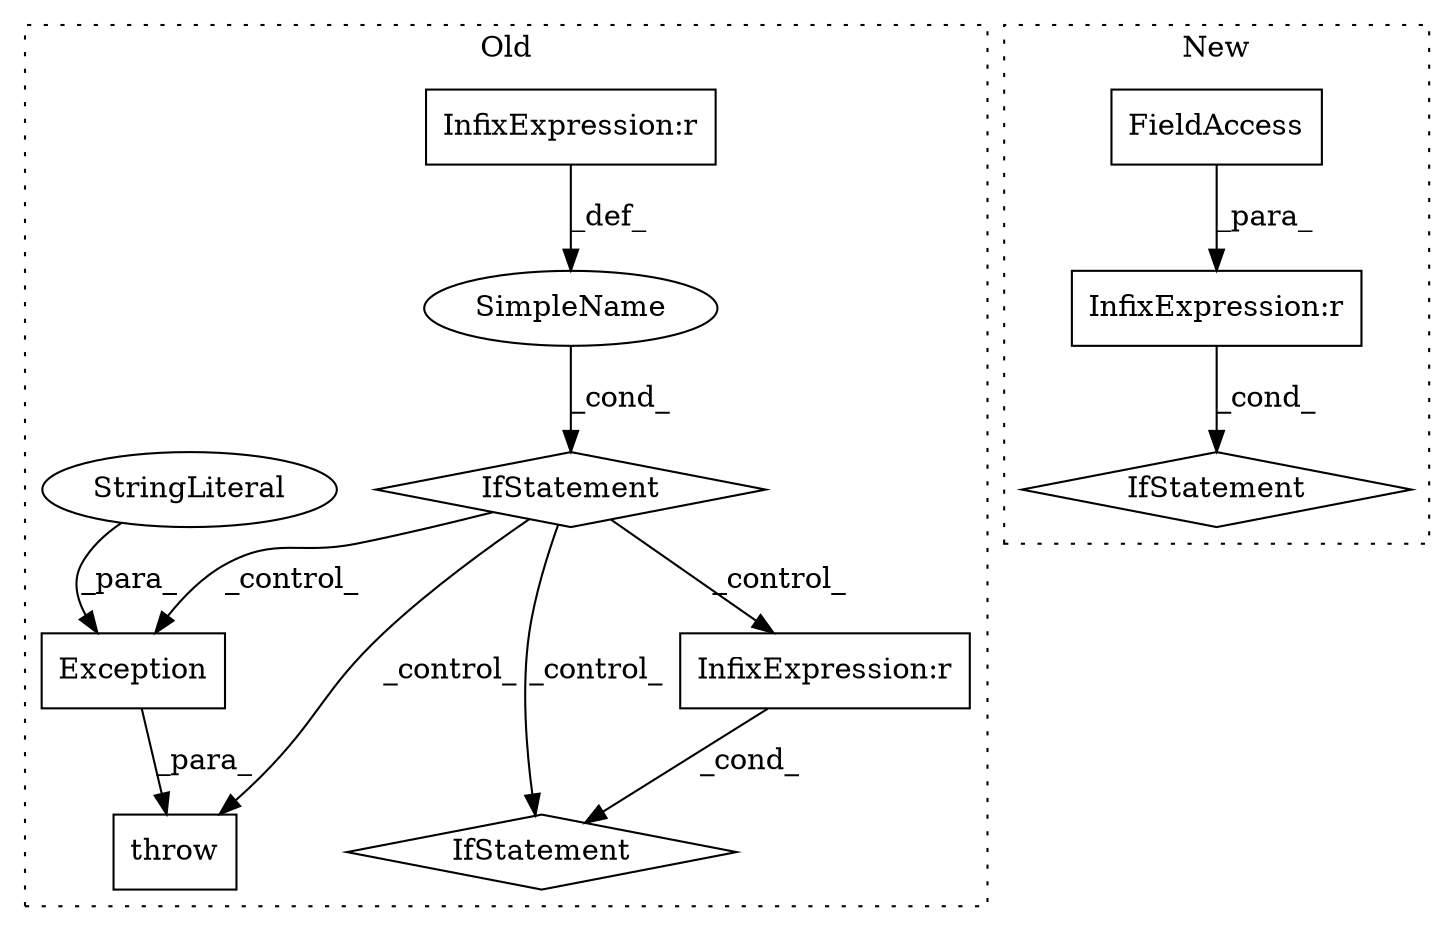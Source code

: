 digraph G {
subgraph cluster0 {
1 [label="Exception" a="32" s="8054,8096" l="10,1" shape="box"];
3 [label="throw" a="53" s="8048" l="6" shape="box"];
4 [label="SimpleName" a="42" s="" l="" shape="ellipse"];
5 [label="IfStatement" a="25" s="7943,8038" l="4,2" shape="diamond"];
6 [label="InfixExpression:r" a="27" s="7964" l="4" shape="box"];
8 [label="StringLiteral" a="45" s="8064" l="32" shape="ellipse"];
10 [label="IfStatement" a="25" s="8109,8137" l="4,2" shape="diamond"];
11 [label="InfixExpression:r" a="27" s="8129" l="4" shape="box"];
label = "Old";
style="dotted";
}
subgraph cluster1 {
2 [label="IfStatement" a="25" s="7757,7793" l="4,2" shape="diamond"];
7 [label="InfixExpression:r" a="27" s="7777" l="4" shape="box"];
9 [label="FieldAccess" a="22" s="7781" l="12" shape="box"];
label = "New";
style="dotted";
}
1 -> 3 [label="_para_"];
4 -> 5 [label="_cond_"];
5 -> 1 [label="_control_"];
5 -> 10 [label="_control_"];
5 -> 11 [label="_control_"];
5 -> 3 [label="_control_"];
6 -> 4 [label="_def_"];
7 -> 2 [label="_cond_"];
8 -> 1 [label="_para_"];
9 -> 7 [label="_para_"];
11 -> 10 [label="_cond_"];
}